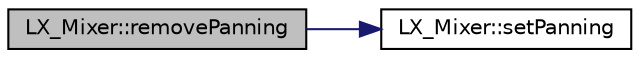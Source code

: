 digraph "LX_Mixer::removePanning"
{
  edge [fontname="Helvetica",fontsize="10",labelfontname="Helvetica",labelfontsize="10"];
  node [fontname="Helvetica",fontsize="10",shape=record];
  rankdir="LR";
  Node1 [label="LX_Mixer::removePanning",height=0.2,width=0.4,color="black", fillcolor="grey75", style="filled" fontcolor="black"];
  Node1 -> Node2 [color="midnightblue",fontsize="10",style="solid",fontname="Helvetica"];
  Node2 [label="LX_Mixer::setPanning",height=0.2,width=0.4,color="black", fillcolor="white", style="filled",URL="$class_l_x___mixer.html#ae259d1a603412f414878c079b9766845"];
}

